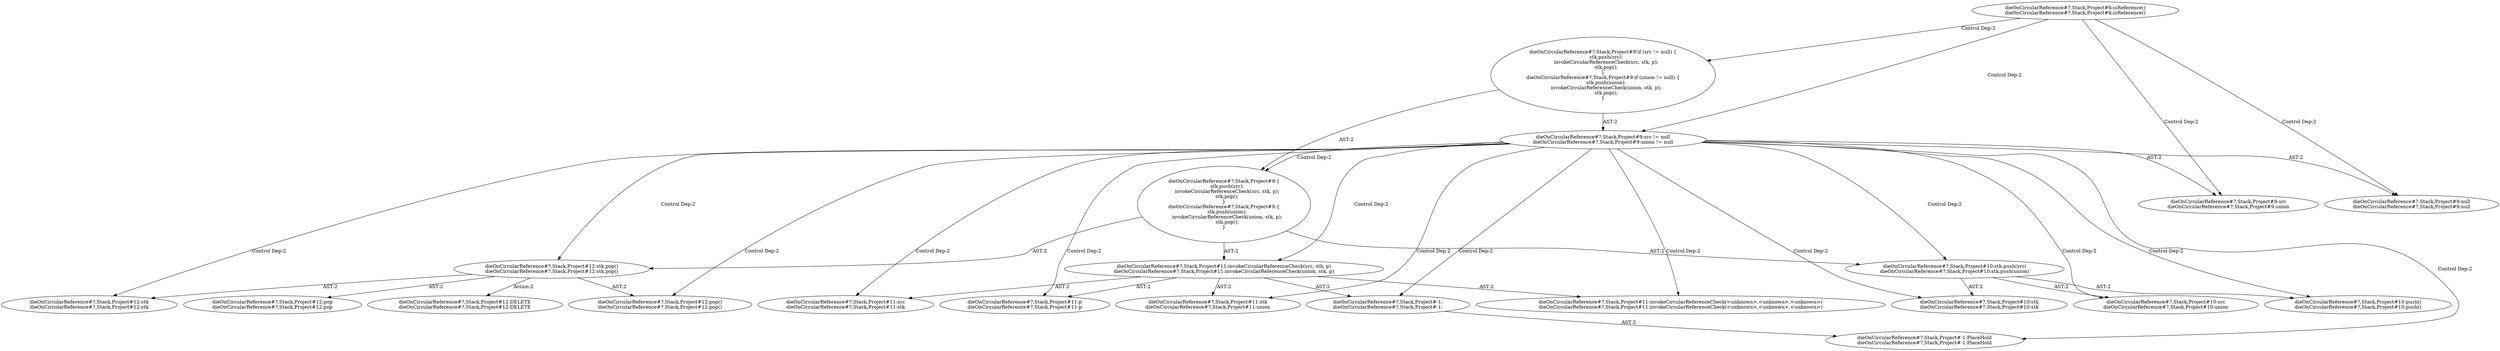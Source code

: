 digraph "Pattern" {
0 [label="dieOnCircularReference#?,Stack,Project#12:DELETE
dieOnCircularReference#?,Stack,Project#12:DELETE" shape=ellipse]
1 [label="dieOnCircularReference#?,Stack,Project#12:stk.pop()
dieOnCircularReference#?,Stack,Project#12:stk.pop()" shape=ellipse]
2 [label="dieOnCircularReference#?,Stack,Project#9:src != null
dieOnCircularReference#?,Stack,Project#9:union != null" shape=ellipse]
3 [label="dieOnCircularReference#?,Stack,Project#6:isReference()
dieOnCircularReference#?,Stack,Project#6:isReference()" shape=ellipse]
4 [label="dieOnCircularReference#?,Stack,Project#9:if (src != null) \{
    stk.push(src);
    invokeCircularReferenceCheck(src, stk, p);
    stk.pop();
\}
dieOnCircularReference#?,Stack,Project#9:if (union != null) \{
    stk.push(union);
    invokeCircularReferenceCheck(union, stk, p);
    stk.pop();
\}" shape=ellipse]
5 [label="dieOnCircularReference#?,Stack,Project#9:src
dieOnCircularReference#?,Stack,Project#9:union" shape=ellipse]
6 [label="dieOnCircularReference#?,Stack,Project#9:null
dieOnCircularReference#?,Stack,Project#9:null" shape=ellipse]
7 [label="dieOnCircularReference#?,Stack,Project#9:\{
    stk.push(src);
    invokeCircularReferenceCheck(src, stk, p);
    stk.pop();
\}
dieOnCircularReference#?,Stack,Project#9:\{
    stk.push(union);
    invokeCircularReferenceCheck(union, stk, p);
    stk.pop();
\}" shape=ellipse]
8 [label="dieOnCircularReference#?,Stack,Project#10:stk.push(src)
dieOnCircularReference#?,Stack,Project#10:stk.push(union)" shape=ellipse]
9 [label="dieOnCircularReference#?,Stack,Project#10:push()
dieOnCircularReference#?,Stack,Project#10:push()" shape=ellipse]
10 [label="dieOnCircularReference#?,Stack,Project#10:stk
dieOnCircularReference#?,Stack,Project#10:stk" shape=ellipse]
11 [label="dieOnCircularReference#?,Stack,Project#10:src
dieOnCircularReference#?,Stack,Project#10:union" shape=ellipse]
12 [label="dieOnCircularReference#?,Stack,Project#11:invokeCircularReferenceCheck(src, stk, p)
dieOnCircularReference#?,Stack,Project#11:invokeCircularReferenceCheck(union, stk, p)" shape=ellipse]
13 [label="dieOnCircularReference#?,Stack,Project#11:invokeCircularReferenceCheck(<unknown>,<unknown>,<unknown>)
dieOnCircularReference#?,Stack,Project#11:invokeCircularReferenceCheck(<unknown>,<unknown>,<unknown>)" shape=ellipse]
14 [label="dieOnCircularReference#?,Stack,Project#-1:
dieOnCircularReference#?,Stack,Project#-1:" shape=ellipse]
15 [label="dieOnCircularReference#?,Stack,Project#-1:PlaceHold
dieOnCircularReference#?,Stack,Project#-1:PlaceHold" shape=ellipse]
16 [label="dieOnCircularReference#?,Stack,Project#11:src
dieOnCircularReference#?,Stack,Project#11:stk" shape=ellipse]
17 [label="dieOnCircularReference#?,Stack,Project#11:stk
dieOnCircularReference#?,Stack,Project#11:union" shape=ellipse]
18 [label="dieOnCircularReference#?,Stack,Project#11:p
dieOnCircularReference#?,Stack,Project#11:p" shape=ellipse]
19 [label="dieOnCircularReference#?,Stack,Project#12:pop()
dieOnCircularReference#?,Stack,Project#12:pop()" shape=ellipse]
20 [label="dieOnCircularReference#?,Stack,Project#12:stk
dieOnCircularReference#?,Stack,Project#12:stk" shape=ellipse]
21 [label="dieOnCircularReference#?,Stack,Project#12:pop
dieOnCircularReference#?,Stack,Project#12:pop" shape=ellipse]
1 -> 0 [label="Action:2"];
1 -> 21 [label="AST:2"];
1 -> 20 [label="AST:2"];
1 -> 19 [label="AST:2"];
2 -> 1 [label="Control Dep:2"];
2 -> 5 [label="AST:2"];
2 -> 6 [label="AST:2"];
2 -> 7 [label="Control Dep:2"];
2 -> 8 [label="Control Dep:2"];
2 -> 9 [label="Control Dep:2"];
2 -> 10 [label="Control Dep:2"];
2 -> 11 [label="Control Dep:2"];
2 -> 12 [label="Control Dep:2"];
2 -> 13 [label="Control Dep:2"];
2 -> 14 [label="Control Dep:2"];
2 -> 15 [label="Control Dep:2"];
2 -> 16 [label="Control Dep:2"];
2 -> 17 [label="Control Dep:2"];
2 -> 18 [label="Control Dep:2"];
2 -> 19 [label="Control Dep:2"];
2 -> 20 [label="Control Dep:2"];
3 -> 2 [label="Control Dep:2"];
3 -> 4 [label="Control Dep:2"];
3 -> 5 [label="Control Dep:2"];
3 -> 6 [label="Control Dep:2"];
4 -> 2 [label="AST:2"];
4 -> 7 [label="AST:2"];
7 -> 1 [label="AST:2"];
7 -> 8 [label="AST:2"];
7 -> 12 [label="AST:2"];
8 -> 10 [label="AST:2"];
8 -> 9 [label="AST:2"];
8 -> 11 [label="AST:2"];
12 -> 14 [label="AST:2"];
12 -> 13 [label="AST:2"];
12 -> 16 [label="AST:2"];
12 -> 17 [label="AST:2"];
12 -> 18 [label="AST:2"];
14 -> 15 [label="AST:2"];
}